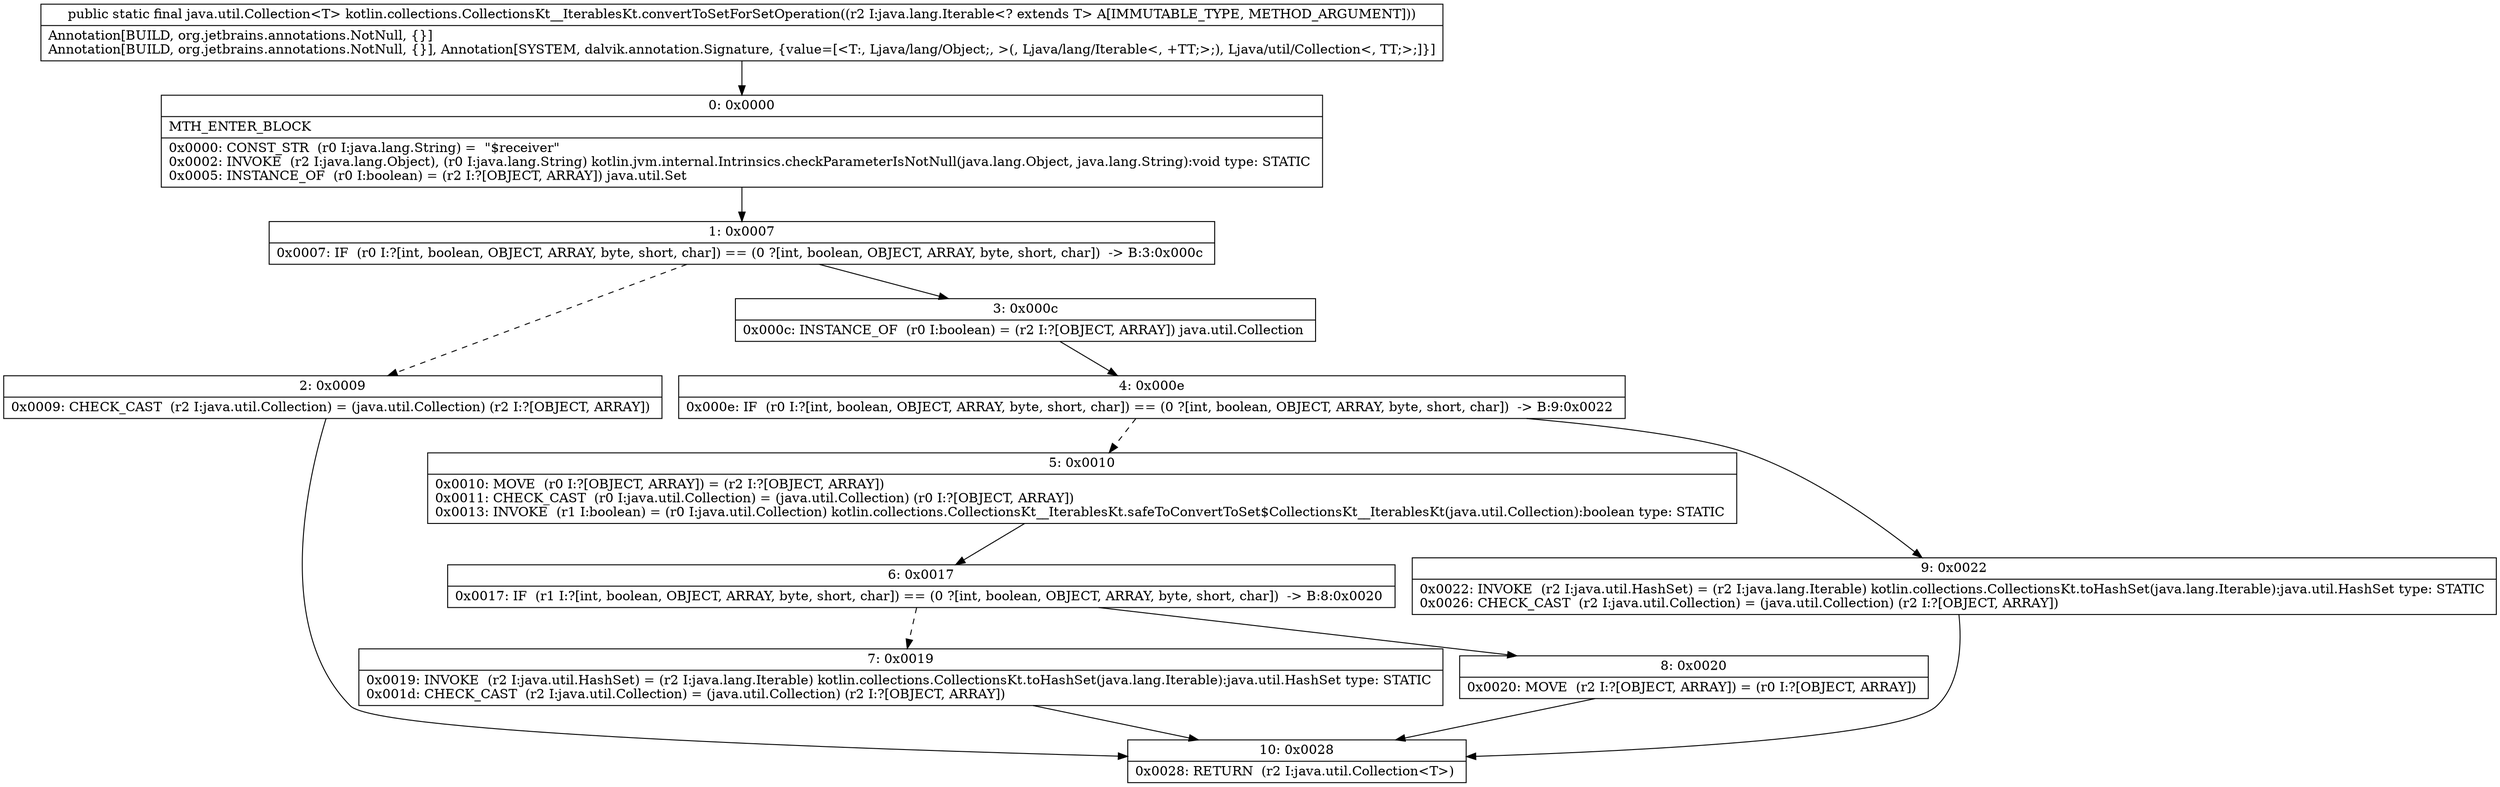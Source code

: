 digraph "CFG forkotlin.collections.CollectionsKt__IterablesKt.convertToSetForSetOperation(Ljava\/lang\/Iterable;)Ljava\/util\/Collection;" {
Node_0 [shape=record,label="{0\:\ 0x0000|MTH_ENTER_BLOCK\l|0x0000: CONST_STR  (r0 I:java.lang.String) =  \"$receiver\" \l0x0002: INVOKE  (r2 I:java.lang.Object), (r0 I:java.lang.String) kotlin.jvm.internal.Intrinsics.checkParameterIsNotNull(java.lang.Object, java.lang.String):void type: STATIC \l0x0005: INSTANCE_OF  (r0 I:boolean) = (r2 I:?[OBJECT, ARRAY]) java.util.Set \l}"];
Node_1 [shape=record,label="{1\:\ 0x0007|0x0007: IF  (r0 I:?[int, boolean, OBJECT, ARRAY, byte, short, char]) == (0 ?[int, boolean, OBJECT, ARRAY, byte, short, char])  \-\> B:3:0x000c \l}"];
Node_2 [shape=record,label="{2\:\ 0x0009|0x0009: CHECK_CAST  (r2 I:java.util.Collection) = (java.util.Collection) (r2 I:?[OBJECT, ARRAY]) \l}"];
Node_3 [shape=record,label="{3\:\ 0x000c|0x000c: INSTANCE_OF  (r0 I:boolean) = (r2 I:?[OBJECT, ARRAY]) java.util.Collection \l}"];
Node_4 [shape=record,label="{4\:\ 0x000e|0x000e: IF  (r0 I:?[int, boolean, OBJECT, ARRAY, byte, short, char]) == (0 ?[int, boolean, OBJECT, ARRAY, byte, short, char])  \-\> B:9:0x0022 \l}"];
Node_5 [shape=record,label="{5\:\ 0x0010|0x0010: MOVE  (r0 I:?[OBJECT, ARRAY]) = (r2 I:?[OBJECT, ARRAY]) \l0x0011: CHECK_CAST  (r0 I:java.util.Collection) = (java.util.Collection) (r0 I:?[OBJECT, ARRAY]) \l0x0013: INVOKE  (r1 I:boolean) = (r0 I:java.util.Collection) kotlin.collections.CollectionsKt__IterablesKt.safeToConvertToSet$CollectionsKt__IterablesKt(java.util.Collection):boolean type: STATIC \l}"];
Node_6 [shape=record,label="{6\:\ 0x0017|0x0017: IF  (r1 I:?[int, boolean, OBJECT, ARRAY, byte, short, char]) == (0 ?[int, boolean, OBJECT, ARRAY, byte, short, char])  \-\> B:8:0x0020 \l}"];
Node_7 [shape=record,label="{7\:\ 0x0019|0x0019: INVOKE  (r2 I:java.util.HashSet) = (r2 I:java.lang.Iterable) kotlin.collections.CollectionsKt.toHashSet(java.lang.Iterable):java.util.HashSet type: STATIC \l0x001d: CHECK_CAST  (r2 I:java.util.Collection) = (java.util.Collection) (r2 I:?[OBJECT, ARRAY]) \l}"];
Node_8 [shape=record,label="{8\:\ 0x0020|0x0020: MOVE  (r2 I:?[OBJECT, ARRAY]) = (r0 I:?[OBJECT, ARRAY]) \l}"];
Node_9 [shape=record,label="{9\:\ 0x0022|0x0022: INVOKE  (r2 I:java.util.HashSet) = (r2 I:java.lang.Iterable) kotlin.collections.CollectionsKt.toHashSet(java.lang.Iterable):java.util.HashSet type: STATIC \l0x0026: CHECK_CAST  (r2 I:java.util.Collection) = (java.util.Collection) (r2 I:?[OBJECT, ARRAY]) \l}"];
Node_10 [shape=record,label="{10\:\ 0x0028|0x0028: RETURN  (r2 I:java.util.Collection\<T\>) \l}"];
MethodNode[shape=record,label="{public static final java.util.Collection\<T\> kotlin.collections.CollectionsKt__IterablesKt.convertToSetForSetOperation((r2 I:java.lang.Iterable\<? extends T\> A[IMMUTABLE_TYPE, METHOD_ARGUMENT]))  | Annotation[BUILD, org.jetbrains.annotations.NotNull, \{\}]\lAnnotation[BUILD, org.jetbrains.annotations.NotNull, \{\}], Annotation[SYSTEM, dalvik.annotation.Signature, \{value=[\<T:, Ljava\/lang\/Object;, \>(, Ljava\/lang\/Iterable\<, +TT;\>;), Ljava\/util\/Collection\<, TT;\>;]\}]\l}"];
MethodNode -> Node_0;
Node_0 -> Node_1;
Node_1 -> Node_2[style=dashed];
Node_1 -> Node_3;
Node_2 -> Node_10;
Node_3 -> Node_4;
Node_4 -> Node_5[style=dashed];
Node_4 -> Node_9;
Node_5 -> Node_6;
Node_6 -> Node_7[style=dashed];
Node_6 -> Node_8;
Node_7 -> Node_10;
Node_8 -> Node_10;
Node_9 -> Node_10;
}

